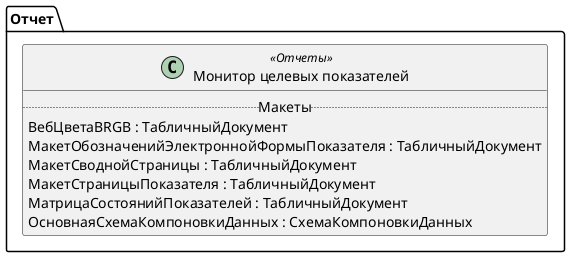 ﻿@startuml МониторЦелевыхПоказателей
'!include templates.wsd
'..\include templates.wsd
class Отчет.МониторЦелевыхПоказателей as "Монитор целевых показателей" <<Отчеты>>
{
..Макеты..
ВебЦветаВRGB : ТабличныйДокумент
МакетОбозначенийЭлектроннойФормыПоказателя : ТабличныйДокумент
МакетСводнойСтраницы : ТабличныйДокумент
МакетСтраницыПоказателя : ТабличныйДокумент
МатрицаСостоянийПоказателей : ТабличныйДокумент
ОсновнаяСхемаКомпоновкиДанных : СхемаКомпоновкиДанных
}
@enduml
